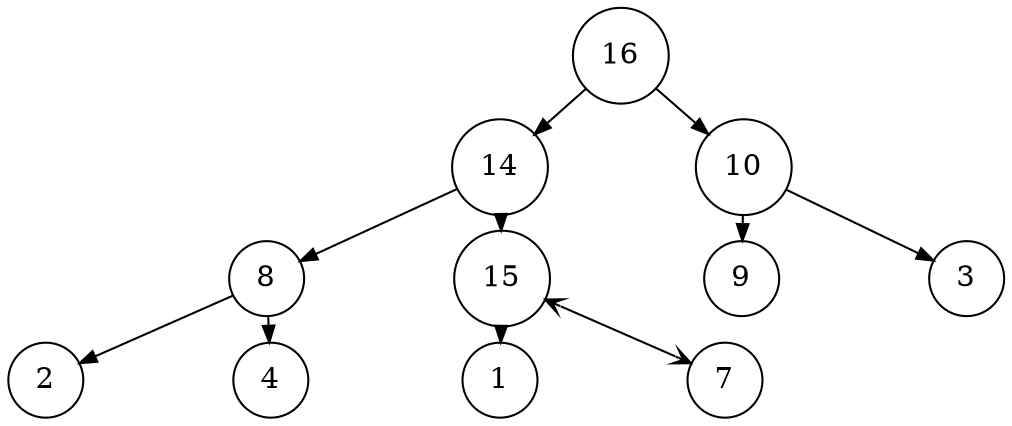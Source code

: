 digraph BT2C1 {
    nodesep=1;
    ranksep=0.1;
    margin=0;
    graph [ordering="out"]
    node [shape=circle];
    edge [arrowsize=0.8];
    16 -> 14;
    16 -> 10;
    14 -> 8;
    14 -> 15;
    10 -> 9;
    10 -> 3;
    8 -> 2;
    8 -> 4;
    15 -> 1;
    15 -> 7 [arrowhead=vee, arrowtail=vee, dir=both];
}